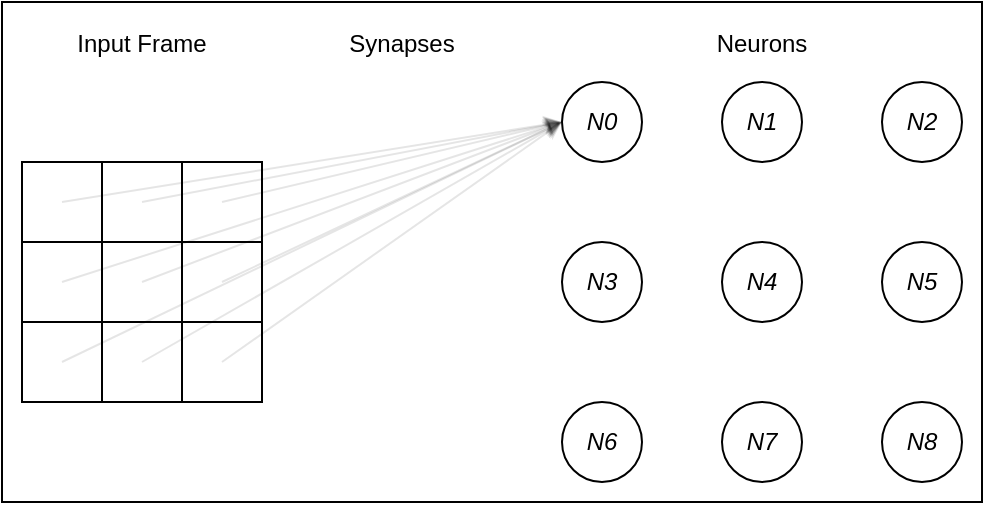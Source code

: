 <mxfile version="25.0.2">
  <diagram name="Page-1" id="WAdvCssFZvqovlDKqAOe">
    <mxGraphModel dx="1066" dy="410" grid="1" gridSize="10" guides="1" tooltips="1" connect="1" arrows="1" fold="1" page="1" pageScale="1" pageWidth="827" pageHeight="1169" math="0" shadow="0">
      <root>
        <mxCell id="0" />
        <mxCell id="1" parent="0" />
        <mxCell id="bXwxF1vJaj6NDqh2uWlh-46" value="" style="rounded=0;whiteSpace=wrap;html=1;" vertex="1" parent="1">
          <mxGeometry x="70" y="320" width="490" height="250" as="geometry" />
        </mxCell>
        <mxCell id="bXwxF1vJaj6NDqh2uWlh-4" value="&lt;i&gt;N2&lt;/i&gt;" style="ellipse;whiteSpace=wrap;html=1;aspect=fixed;" vertex="1" parent="1">
          <mxGeometry x="510" y="360" width="40" height="40" as="geometry" />
        </mxCell>
        <mxCell id="bXwxF1vJaj6NDqh2uWlh-3" value="&lt;i&gt;N1&lt;/i&gt;" style="ellipse;whiteSpace=wrap;html=1;aspect=fixed;" vertex="1" parent="1">
          <mxGeometry x="430" y="360" width="40" height="40" as="geometry" />
        </mxCell>
        <mxCell id="bXwxF1vJaj6NDqh2uWlh-21" value="" style="rounded=0;whiteSpace=wrap;html=1;" vertex="1" parent="1">
          <mxGeometry x="80" y="400" width="40" height="40" as="geometry" />
        </mxCell>
        <mxCell id="bXwxF1vJaj6NDqh2uWlh-22" value="" style="rounded=0;whiteSpace=wrap;html=1;" vertex="1" parent="1">
          <mxGeometry x="120" y="400" width="40" height="40" as="geometry" />
        </mxCell>
        <mxCell id="bXwxF1vJaj6NDqh2uWlh-23" value="" style="rounded=0;whiteSpace=wrap;html=1;" vertex="1" parent="1">
          <mxGeometry x="160" y="400" width="40" height="40" as="geometry" />
        </mxCell>
        <mxCell id="bXwxF1vJaj6NDqh2uWlh-24" value="" style="rounded=0;whiteSpace=wrap;html=1;" vertex="1" parent="1">
          <mxGeometry x="80" y="440" width="40" height="40" as="geometry" />
        </mxCell>
        <mxCell id="bXwxF1vJaj6NDqh2uWlh-25" value="" style="rounded=0;whiteSpace=wrap;html=1;" vertex="1" parent="1">
          <mxGeometry x="120" y="440" width="40" height="40" as="geometry" />
        </mxCell>
        <mxCell id="bXwxF1vJaj6NDqh2uWlh-26" value="" style="rounded=0;whiteSpace=wrap;html=1;" vertex="1" parent="1">
          <mxGeometry x="160" y="440" width="40" height="40" as="geometry" />
        </mxCell>
        <mxCell id="bXwxF1vJaj6NDqh2uWlh-27" value="" style="rounded=0;whiteSpace=wrap;html=1;" vertex="1" parent="1">
          <mxGeometry x="80" y="480" width="40" height="40" as="geometry" />
        </mxCell>
        <mxCell id="bXwxF1vJaj6NDqh2uWlh-28" value="" style="rounded=0;whiteSpace=wrap;html=1;" vertex="1" parent="1">
          <mxGeometry x="120" y="480" width="40" height="40" as="geometry" />
        </mxCell>
        <mxCell id="bXwxF1vJaj6NDqh2uWlh-29" value="" style="rounded=0;whiteSpace=wrap;html=1;" vertex="1" parent="1">
          <mxGeometry x="160" y="480" width="40" height="40" as="geometry" />
        </mxCell>
        <mxCell id="bXwxF1vJaj6NDqh2uWlh-33" value="" style="endArrow=classic;html=1;rounded=0;entryX=0;entryY=0.5;entryDx=0;entryDy=0;opacity=10;" edge="1" parent="1" target="bXwxF1vJaj6NDqh2uWlh-2">
          <mxGeometry width="50" height="50" relative="1" as="geometry">
            <mxPoint x="100" y="420" as="sourcePoint" />
            <mxPoint x="390" y="440" as="targetPoint" />
          </mxGeometry>
        </mxCell>
        <mxCell id="bXwxF1vJaj6NDqh2uWlh-36" value="" style="endArrow=classic;html=1;rounded=0;opacity=10;entryX=0;entryY=0.5;entryDx=0;entryDy=0;" edge="1" parent="1" target="bXwxF1vJaj6NDqh2uWlh-2">
          <mxGeometry width="50" height="50" relative="1" as="geometry">
            <mxPoint x="140" y="420" as="sourcePoint" />
            <mxPoint x="300" y="380" as="targetPoint" />
          </mxGeometry>
        </mxCell>
        <mxCell id="bXwxF1vJaj6NDqh2uWlh-37" value="" style="endArrow=classic;html=1;rounded=0;opacity=10;entryX=0;entryY=0.5;entryDx=0;entryDy=0;" edge="1" parent="1" target="bXwxF1vJaj6NDqh2uWlh-2">
          <mxGeometry width="50" height="50" relative="1" as="geometry">
            <mxPoint x="180" y="420" as="sourcePoint" />
            <mxPoint x="300" y="380" as="targetPoint" />
          </mxGeometry>
        </mxCell>
        <mxCell id="bXwxF1vJaj6NDqh2uWlh-38" value="" style="endArrow=classic;html=1;rounded=0;entryX=0;entryY=0.5;entryDx=0;entryDy=0;opacity=10;" edge="1" parent="1" target="bXwxF1vJaj6NDqh2uWlh-2">
          <mxGeometry width="50" height="50" relative="1" as="geometry">
            <mxPoint x="100" y="460" as="sourcePoint" />
            <mxPoint x="310" y="390" as="targetPoint" />
          </mxGeometry>
        </mxCell>
        <mxCell id="bXwxF1vJaj6NDqh2uWlh-39" value="" style="endArrow=classic;html=1;rounded=0;opacity=10;entryX=0;entryY=0.5;entryDx=0;entryDy=0;" edge="1" parent="1" target="bXwxF1vJaj6NDqh2uWlh-2">
          <mxGeometry width="50" height="50" relative="1" as="geometry">
            <mxPoint x="140" y="460" as="sourcePoint" />
            <mxPoint x="300" y="380" as="targetPoint" />
          </mxGeometry>
        </mxCell>
        <mxCell id="bXwxF1vJaj6NDqh2uWlh-40" value="" style="endArrow=classic;html=1;rounded=0;opacity=10;entryX=0;entryY=0.5;entryDx=0;entryDy=0;" edge="1" parent="1" target="bXwxF1vJaj6NDqh2uWlh-2">
          <mxGeometry width="50" height="50" relative="1" as="geometry">
            <mxPoint x="180" y="460" as="sourcePoint" />
            <mxPoint x="300" y="380" as="targetPoint" />
          </mxGeometry>
        </mxCell>
        <mxCell id="bXwxF1vJaj6NDqh2uWlh-41" value="" style="endArrow=classic;html=1;rounded=0;opacity=10;entryX=0;entryY=0.5;entryDx=0;entryDy=0;" edge="1" parent="1" target="bXwxF1vJaj6NDqh2uWlh-2">
          <mxGeometry width="50" height="50" relative="1" as="geometry">
            <mxPoint x="100" y="500" as="sourcePoint" />
            <mxPoint x="300" y="380" as="targetPoint" />
          </mxGeometry>
        </mxCell>
        <mxCell id="bXwxF1vJaj6NDqh2uWlh-42" value="" style="endArrow=classic;html=1;rounded=0;entryX=0;entryY=0.5;entryDx=0;entryDy=0;opacity=10;" edge="1" parent="1" target="bXwxF1vJaj6NDqh2uWlh-2">
          <mxGeometry width="50" height="50" relative="1" as="geometry">
            <mxPoint x="140" y="500" as="sourcePoint" />
            <mxPoint x="350" y="430" as="targetPoint" />
          </mxGeometry>
        </mxCell>
        <mxCell id="bXwxF1vJaj6NDqh2uWlh-43" value="" style="endArrow=classic;html=1;rounded=0;entryX=0;entryY=0.5;entryDx=0;entryDy=0;opacity=10;" edge="1" parent="1" target="bXwxF1vJaj6NDqh2uWlh-2">
          <mxGeometry width="50" height="50" relative="1" as="geometry">
            <mxPoint x="180" y="500" as="sourcePoint" />
            <mxPoint x="360" y="440" as="targetPoint" />
          </mxGeometry>
        </mxCell>
        <mxCell id="bXwxF1vJaj6NDqh2uWlh-47" value="Input Frame" style="text;html=1;align=center;verticalAlign=bottom;whiteSpace=wrap;rounded=0;" vertex="1" parent="1">
          <mxGeometry x="100" y="320" width="80" height="30" as="geometry" />
        </mxCell>
        <mxCell id="bXwxF1vJaj6NDqh2uWlh-48" value="Synapses" style="text;html=1;align=center;verticalAlign=bottom;whiteSpace=wrap;rounded=0;" vertex="1" parent="1">
          <mxGeometry x="210" y="320" width="120" height="30" as="geometry" />
        </mxCell>
        <mxCell id="bXwxF1vJaj6NDqh2uWlh-49" value="Neurons" style="text;html=1;align=center;verticalAlign=bottom;whiteSpace=wrap;rounded=0;" vertex="1" parent="1">
          <mxGeometry x="410" y="320" width="80" height="30" as="geometry" />
        </mxCell>
        <mxCell id="bXwxF1vJaj6NDqh2uWlh-2" value="&lt;i&gt;N0&lt;/i&gt;" style="ellipse;whiteSpace=wrap;html=1;aspect=fixed;" vertex="1" parent="1">
          <mxGeometry x="350" y="360" width="40" height="40" as="geometry" />
        </mxCell>
        <mxCell id="bXwxF1vJaj6NDqh2uWlh-14" value="&lt;i&gt;N3&lt;/i&gt;" style="ellipse;whiteSpace=wrap;html=1;aspect=fixed;" vertex="1" parent="1">
          <mxGeometry x="350" y="440" width="40" height="40" as="geometry" />
        </mxCell>
        <mxCell id="bXwxF1vJaj6NDqh2uWlh-15" value="&lt;i&gt;N4&lt;/i&gt;" style="ellipse;whiteSpace=wrap;html=1;aspect=fixed;" vertex="1" parent="1">
          <mxGeometry x="430" y="440" width="40" height="40" as="geometry" />
        </mxCell>
        <mxCell id="bXwxF1vJaj6NDqh2uWlh-16" value="&lt;i style=&quot;&quot;&gt;N5&lt;/i&gt;" style="ellipse;whiteSpace=wrap;html=1;aspect=fixed;" vertex="1" parent="1">
          <mxGeometry x="510" y="440" width="40" height="40" as="geometry" />
        </mxCell>
        <mxCell id="bXwxF1vJaj6NDqh2uWlh-17" value="&lt;i&gt;N6&lt;/i&gt;" style="ellipse;whiteSpace=wrap;html=1;aspect=fixed;" vertex="1" parent="1">
          <mxGeometry x="350" y="520" width="40" height="40" as="geometry" />
        </mxCell>
        <mxCell id="bXwxF1vJaj6NDqh2uWlh-18" value="&lt;i&gt;N7&lt;/i&gt;" style="ellipse;whiteSpace=wrap;html=1;aspect=fixed;" vertex="1" parent="1">
          <mxGeometry x="430" y="520" width="40" height="40" as="geometry" />
        </mxCell>
        <mxCell id="bXwxF1vJaj6NDqh2uWlh-19" value="&lt;i&gt;N8&lt;/i&gt;" style="ellipse;whiteSpace=wrap;html=1;aspect=fixed;" vertex="1" parent="1">
          <mxGeometry x="510" y="520" width="40" height="40" as="geometry" />
        </mxCell>
      </root>
    </mxGraphModel>
  </diagram>
</mxfile>
